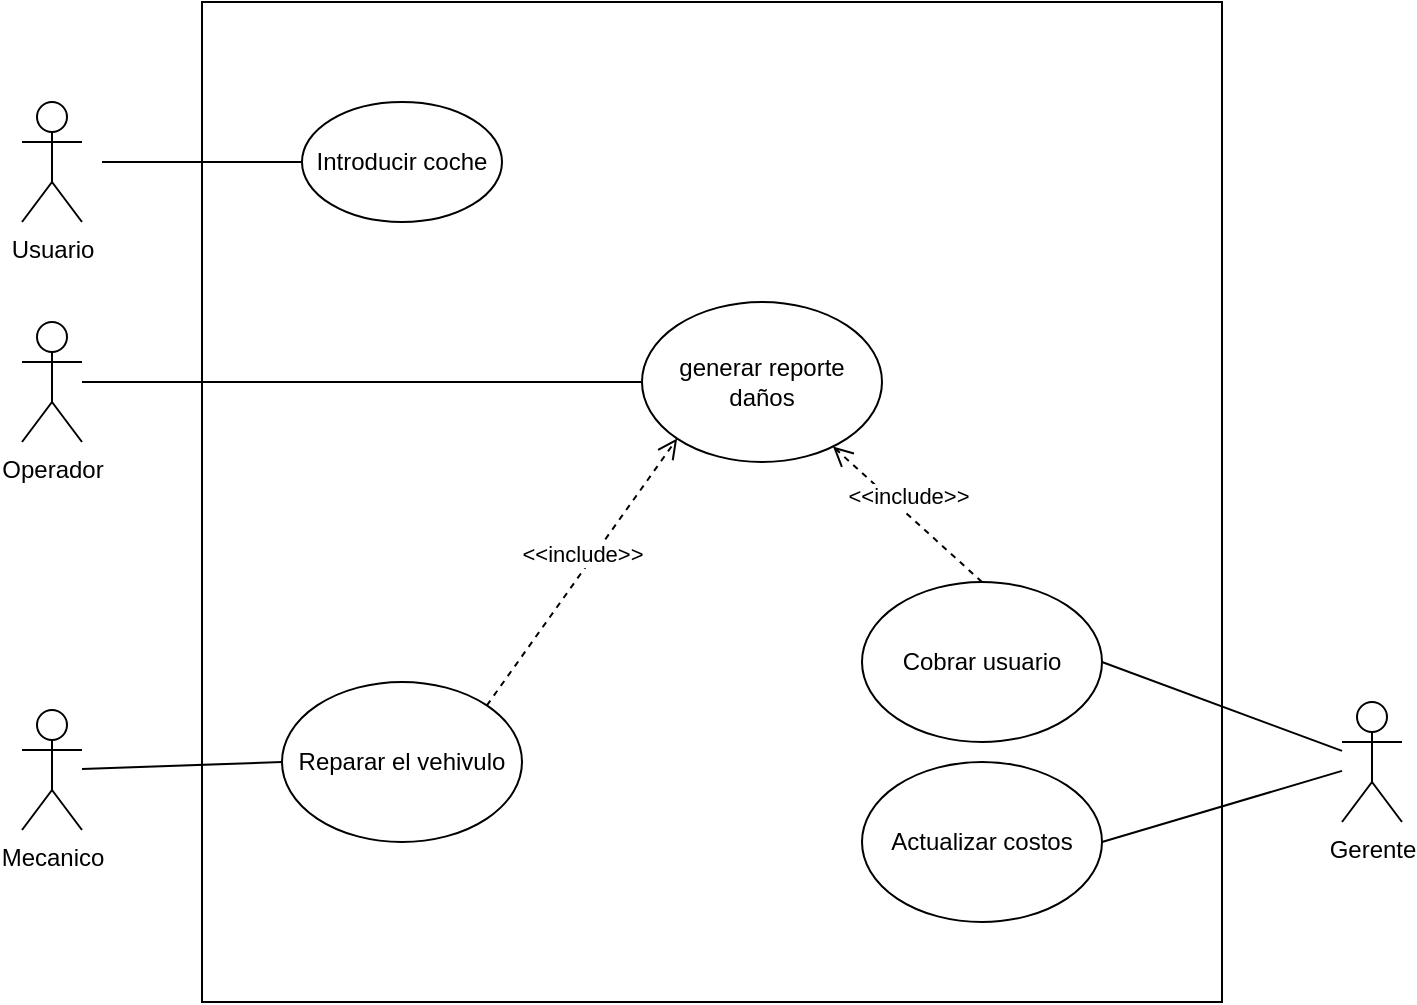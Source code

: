 <mxfile version="20.8.23" type="device"><diagram name="Página-1" id="i7hCDEJFDvdWGMMpbP71"><mxGraphModel dx="1074" dy="586" grid="1" gridSize="10" guides="1" tooltips="1" connect="1" arrows="1" fold="1" page="1" pageScale="1" pageWidth="1169" pageHeight="827" math="0" shadow="0"><root><mxCell id="0"/><mxCell id="1" parent="0"/><mxCell id="MhEDgV50JraqT_HCJnAX-22" value="" style="rounded=0;whiteSpace=wrap;html=1;" vertex="1" parent="1"><mxGeometry x="270" y="30" width="510" height="500" as="geometry"/></mxCell><mxCell id="MhEDgV50JraqT_HCJnAX-1" value="Usuario" style="shape=umlActor;verticalLabelPosition=bottom;verticalAlign=top;html=1;outlineConnect=0;" vertex="1" parent="1"><mxGeometry x="180" y="80" width="30" height="60" as="geometry"/></mxCell><mxCell id="MhEDgV50JraqT_HCJnAX-5" value="Introducir coche" style="ellipse;whiteSpace=wrap;html=1;" vertex="1" parent="1"><mxGeometry x="320" y="80" width="100" height="60" as="geometry"/></mxCell><mxCell id="MhEDgV50JraqT_HCJnAX-6" value="Mecanico" style="shape=umlActor;verticalLabelPosition=bottom;verticalAlign=top;html=1;outlineConnect=0;" vertex="1" parent="1"><mxGeometry x="180" y="384" width="30" height="60" as="geometry"/></mxCell><mxCell id="MhEDgV50JraqT_HCJnAX-8" value="Reparar el vehivulo" style="ellipse;whiteSpace=wrap;html=1;" vertex="1" parent="1"><mxGeometry x="310" y="370" width="120" height="80" as="geometry"/></mxCell><mxCell id="MhEDgV50JraqT_HCJnAX-9" value="generar reporte daños" style="ellipse;whiteSpace=wrap;html=1;" vertex="1" parent="1"><mxGeometry x="490" y="180" width="120" height="80" as="geometry"/></mxCell><mxCell id="MhEDgV50JraqT_HCJnAX-10" value="Actualizar costos" style="ellipse;whiteSpace=wrap;html=1;" vertex="1" parent="1"><mxGeometry x="600" y="410" width="120" height="80" as="geometry"/></mxCell><mxCell id="MhEDgV50JraqT_HCJnAX-11" value="Cobrar usuario" style="ellipse;whiteSpace=wrap;html=1;" vertex="1" parent="1"><mxGeometry x="600" y="320" width="120" height="80" as="geometry"/></mxCell><mxCell id="MhEDgV50JraqT_HCJnAX-12" value="Gerente" style="shape=umlActor;verticalLabelPosition=bottom;verticalAlign=top;html=1;outlineConnect=0;" vertex="1" parent="1"><mxGeometry x="840" y="380" width="30" height="60" as="geometry"/></mxCell><mxCell id="MhEDgV50JraqT_HCJnAX-13" value="Operador" style="shape=umlActor;verticalLabelPosition=bottom;verticalAlign=top;html=1;outlineConnect=0;" vertex="1" parent="1"><mxGeometry x="180" y="190" width="30" height="60" as="geometry"/></mxCell><mxCell id="MhEDgV50JraqT_HCJnAX-14" value="&amp;lt;&amp;lt;include&amp;gt;&amp;gt;" style="html=1;verticalAlign=bottom;endArrow=open;dashed=1;endSize=8;elbow=vertical;rounded=0;entryX=0;entryY=1;entryDx=0;entryDy=0;exitX=1;exitY=0;exitDx=0;exitDy=0;" edge="1" parent="1" source="MhEDgV50JraqT_HCJnAX-8" target="MhEDgV50JraqT_HCJnAX-9"><mxGeometry relative="1" as="geometry"><mxPoint x="450" y="210" as="sourcePoint"/><mxPoint x="510" y="310" as="targetPoint"/></mxGeometry></mxCell><mxCell id="MhEDgV50JraqT_HCJnAX-15" value="&amp;lt;&amp;lt;include&amp;gt;&amp;gt;" style="html=1;verticalAlign=bottom;endArrow=open;dashed=1;endSize=8;elbow=vertical;rounded=0;exitX=0.5;exitY=0;exitDx=0;exitDy=0;" edge="1" parent="1" source="MhEDgV50JraqT_HCJnAX-11" target="MhEDgV50JraqT_HCJnAX-9"><mxGeometry relative="1" as="geometry"><mxPoint x="590" y="310" as="sourcePoint"/><mxPoint x="510" y="310" as="targetPoint"/></mxGeometry></mxCell><mxCell id="MhEDgV50JraqT_HCJnAX-17" value="" style="endArrow=none;html=1;rounded=0;entryX=0;entryY=0.5;entryDx=0;entryDy=0;" edge="1" parent="1" target="MhEDgV50JraqT_HCJnAX-5"><mxGeometry width="50" height="50" relative="1" as="geometry"><mxPoint x="220" y="110" as="sourcePoint"/><mxPoint x="280" y="110" as="targetPoint"/></mxGeometry></mxCell><mxCell id="MhEDgV50JraqT_HCJnAX-18" value="" style="endArrow=none;html=1;rounded=0;entryX=0;entryY=0.5;entryDx=0;entryDy=0;" edge="1" parent="1" source="MhEDgV50JraqT_HCJnAX-6" target="MhEDgV50JraqT_HCJnAX-8"><mxGeometry width="50" height="50" relative="1" as="geometry"><mxPoint x="220" y="260" as="sourcePoint"/><mxPoint x="570" y="290" as="targetPoint"/></mxGeometry></mxCell><mxCell id="MhEDgV50JraqT_HCJnAX-19" value="" style="endArrow=none;html=1;rounded=0;exitX=0;exitY=0.5;exitDx=0;exitDy=0;" edge="1" parent="1" source="MhEDgV50JraqT_HCJnAX-9" target="MhEDgV50JraqT_HCJnAX-13"><mxGeometry width="50" height="50" relative="1" as="geometry"><mxPoint x="520" y="340" as="sourcePoint"/><mxPoint x="740" y="180" as="targetPoint"/></mxGeometry></mxCell><mxCell id="MhEDgV50JraqT_HCJnAX-20" value="" style="endArrow=none;html=1;rounded=0;entryX=1;entryY=0.5;entryDx=0;entryDy=0;" edge="1" parent="1" source="MhEDgV50JraqT_HCJnAX-12" target="MhEDgV50JraqT_HCJnAX-10"><mxGeometry width="50" height="50" relative="1" as="geometry"><mxPoint x="800" y="430" as="sourcePoint"/><mxPoint x="730" y="360" as="targetPoint"/></mxGeometry></mxCell><mxCell id="MhEDgV50JraqT_HCJnAX-21" value="" style="endArrow=none;html=1;rounded=0;exitX=1;exitY=0.5;exitDx=0;exitDy=0;" edge="1" parent="1" source="MhEDgV50JraqT_HCJnAX-11" target="MhEDgV50JraqT_HCJnAX-12"><mxGeometry width="50" height="50" relative="1" as="geometry"><mxPoint x="520" y="340" as="sourcePoint"/><mxPoint x="800" y="430" as="targetPoint"/></mxGeometry></mxCell></root></mxGraphModel></diagram></mxfile>